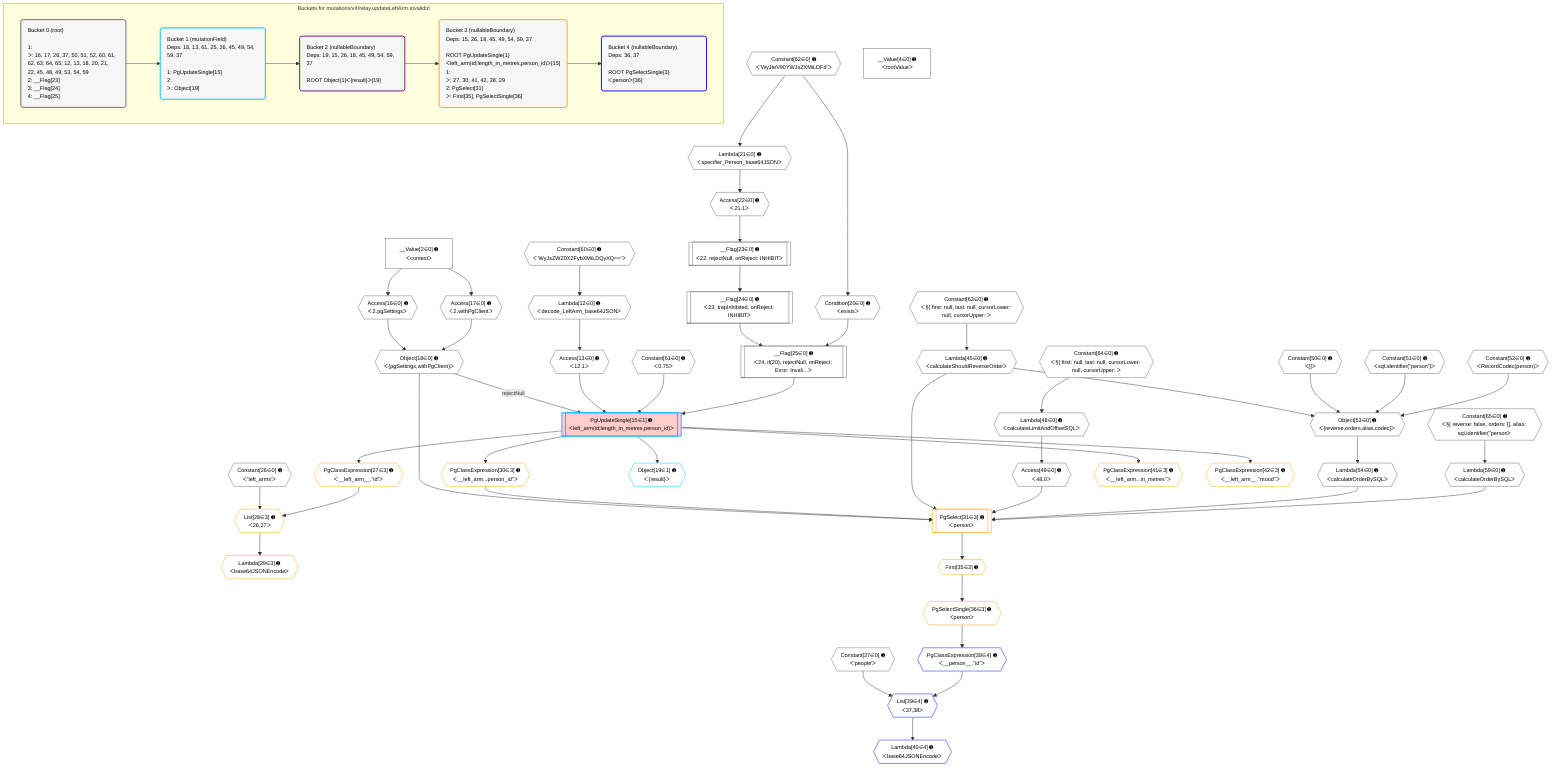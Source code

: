 %%{init: {'themeVariables': { 'fontSize': '12px'}}}%%
graph TD
    classDef path fill:#eee,stroke:#000,color:#000
    classDef plan fill:#fff,stroke-width:1px,color:#000
    classDef itemplan fill:#fff,stroke-width:2px,color:#000
    classDef unbatchedplan fill:#dff,stroke-width:1px,color:#000
    classDef sideeffectplan fill:#fcc,stroke-width:2px,color:#000
    classDef bucket fill:#f6f6f6,color:#000,stroke-width:2px,text-align:left


    %% plan dependencies
    Object53{{"Object[53∈0] ➊<br />ᐸ{reverse,orders,alias,codec}ᐳ"}}:::plan
    Lambda45{{"Lambda[45∈0] ➊<br />ᐸcalculateShouldReverseOrderᐳ"}}:::plan
    Constant50{{"Constant[50∈0] ➊<br />ᐸ[]ᐳ"}}:::plan
    Constant51{{"Constant[51∈0] ➊<br />ᐸsql.identifier(”person”)ᐳ"}}:::plan
    Constant52{{"Constant[52∈0] ➊<br />ᐸRecordCodec(person)ᐳ"}}:::plan
    Lambda45 & Constant50 & Constant51 & Constant52 --> Object53
    Object18{{"Object[18∈0] ➊<br />ᐸ{pgSettings,withPgClient}ᐳ"}}:::plan
    Access16{{"Access[16∈0] ➊<br />ᐸ2.pgSettingsᐳ"}}:::plan
    Access17{{"Access[17∈0] ➊<br />ᐸ2.withPgClientᐳ"}}:::plan
    Access16 & Access17 --> Object18
    __Flag25[["__Flag[25∈0] ➊<br />ᐸ24, if(20), rejectNull, onReject: Error: Invali…ᐳ"]]:::plan
    __Flag24[["__Flag[24∈0] ➊<br />ᐸ23, trapInhibited, onReject: INHIBITᐳ"]]:::plan
    Condition20{{"Condition[20∈0] ➊<br />ᐸexistsᐳ"}}:::plan
    __Flag24 & Condition20 --> __Flag25
    Lambda12{{"Lambda[12∈0] ➊<br />ᐸdecode_LeftArm_base64JSONᐳ"}}:::plan
    Constant60{{"Constant[60∈0] ➊<br />ᐸ'WyJsZWZ0X2FybXMiLDQyXQ=='ᐳ"}}:::plan
    Constant60 --> Lambda12
    Access13{{"Access[13∈0] ➊<br />ᐸ12.1ᐳ"}}:::plan
    Lambda12 --> Access13
    __Value2["__Value[2∈0] ➊<br />ᐸcontextᐳ"]:::plan
    __Value2 --> Access16
    __Value2 --> Access17
    Constant62{{"Constant[62∈0] ➊<br />ᐸ'WyJteV90YWJsZXMiLDFd'ᐳ"}}:::plan
    Constant62 --> Condition20
    Lambda21{{"Lambda[21∈0] ➊<br />ᐸspecifier_Person_base64JSONᐳ"}}:::plan
    Constant62 --> Lambda21
    Access22{{"Access[22∈0] ➊<br />ᐸ21.1ᐳ"}}:::plan
    Lambda21 --> Access22
    __Flag23[["__Flag[23∈0] ➊<br />ᐸ22, rejectNull, onReject: INHIBITᐳ"]]:::plan
    Access22 --> __Flag23
    __Flag23 --> __Flag24
    Constant63{{"Constant[63∈0] ➊<br />ᐸ§{ first: null, last: null, cursorLower: null, cursorUpper: ᐳ"}}:::plan
    Constant63 --> Lambda45
    Lambda48{{"Lambda[48∈0] ➊<br />ᐸcalculateLimitAndOffsetSQLᐳ"}}:::plan
    Constant64{{"Constant[64∈0] ➊<br />ᐸ§{ first: null, last: null, cursorLower: null, cursorUpper: ᐳ"}}:::plan
    Constant64 --> Lambda48
    Access49{{"Access[49∈0] ➊<br />ᐸ48.0ᐳ"}}:::plan
    Lambda48 --> Access49
    Lambda54{{"Lambda[54∈0] ➊<br />ᐸcalculateOrderBySQLᐳ"}}:::plan
    Object53 --> Lambda54
    Lambda59{{"Lambda[59∈0] ➊<br />ᐸcalculateOrderBySQLᐳ"}}:::plan
    Constant65{{"Constant[65∈0] ➊<br />ᐸ§{ reverse: false, orders: [], alias: sql.identifier(”personᐳ"}}:::plan
    Constant65 --> Lambda59
    __Value4["__Value[4∈0] ➊<br />ᐸrootValueᐳ"]:::plan
    Constant26{{"Constant[26∈0] ➊<br />ᐸ'left_arms'ᐳ"}}:::plan
    Constant37{{"Constant[37∈0] ➊<br />ᐸ'people'ᐳ"}}:::plan
    Constant61{{"Constant[61∈0] ➊<br />ᐸ0.75ᐳ"}}:::plan
    PgUpdateSingle15[["PgUpdateSingle[15∈1] ➊<br />ᐸleft_arm(id;length_in_metres,person_id)ᐳ"]]:::sideeffectplan
    Object18 -->|rejectNull| PgUpdateSingle15
    Access13 & Constant61 & __Flag25 --> PgUpdateSingle15
    Object19{{"Object[19∈1] ➊<br />ᐸ{result}ᐳ"}}:::plan
    PgUpdateSingle15 --> Object19
    PgSelect31[["PgSelect[31∈3] ➊<br />ᐸpersonᐳ"]]:::plan
    PgClassExpression30{{"PgClassExpression[30∈3] ➊<br />ᐸ__left_arm...person_id”ᐳ"}}:::plan
    Object18 & PgClassExpression30 & Lambda45 & Access49 & Lambda54 & Lambda59 --> PgSelect31
    List28{{"List[28∈3] ➊<br />ᐸ26,27ᐳ"}}:::plan
    PgClassExpression27{{"PgClassExpression[27∈3] ➊<br />ᐸ__left_arm__.”id”ᐳ"}}:::plan
    Constant26 & PgClassExpression27 --> List28
    PgUpdateSingle15 --> PgClassExpression27
    Lambda29{{"Lambda[29∈3] ➊<br />ᐸbase64JSONEncodeᐳ"}}:::plan
    List28 --> Lambda29
    PgUpdateSingle15 --> PgClassExpression30
    First35{{"First[35∈3] ➊"}}:::plan
    PgSelect31 --> First35
    PgSelectSingle36{{"PgSelectSingle[36∈3] ➊<br />ᐸpersonᐳ"}}:::plan
    First35 --> PgSelectSingle36
    PgClassExpression41{{"PgClassExpression[41∈3] ➊<br />ᐸ__left_arm...in_metres”ᐳ"}}:::plan
    PgUpdateSingle15 --> PgClassExpression41
    PgClassExpression42{{"PgClassExpression[42∈3] ➊<br />ᐸ__left_arm__.”mood”ᐳ"}}:::plan
    PgUpdateSingle15 --> PgClassExpression42
    List39{{"List[39∈4] ➊<br />ᐸ37,38ᐳ"}}:::plan
    PgClassExpression38{{"PgClassExpression[38∈4] ➊<br />ᐸ__person__.”id”ᐳ"}}:::plan
    Constant37 & PgClassExpression38 --> List39
    PgSelectSingle36 --> PgClassExpression38
    Lambda40{{"Lambda[40∈4] ➊<br />ᐸbase64JSONEncodeᐳ"}}:::plan
    List39 --> Lambda40

    %% define steps

    subgraph "Buckets for mutations/v4/relay.updateLeftArm.invalidId"
    Bucket0("Bucket 0 (root)<br /><br />1: <br />ᐳ: 16, 17, 26, 37, 50, 51, 52, 60, 61, 62, 63, 64, 65, 12, 13, 18, 20, 21, 22, 45, 48, 49, 53, 54, 59<br />2: __Flag[23]<br />3: __Flag[24]<br />4: __Flag[25]"):::bucket
    classDef bucket0 stroke:#696969
    class Bucket0,__Value2,__Value4,Lambda12,Access13,Access16,Access17,Object18,Condition20,Lambda21,Access22,__Flag23,__Flag24,__Flag25,Constant26,Constant37,Lambda45,Lambda48,Access49,Constant50,Constant51,Constant52,Object53,Lambda54,Lambda59,Constant60,Constant61,Constant62,Constant63,Constant64,Constant65 bucket0
    Bucket1("Bucket 1 (mutationField)<br />Deps: 18, 13, 61, 25, 26, 45, 49, 54, 59, 37<br /><br />1: PgUpdateSingle[15]<br />2: <br />ᐳ: Object[19]"):::bucket
    classDef bucket1 stroke:#00bfff
    class Bucket1,PgUpdateSingle15,Object19 bucket1
    Bucket2("Bucket 2 (nullableBoundary)<br />Deps: 19, 15, 26, 18, 45, 49, 54, 59, 37<br /><br />ROOT Object{1}ᐸ{result}ᐳ[19]"):::bucket
    classDef bucket2 stroke:#7f007f
    class Bucket2 bucket2
    Bucket3("Bucket 3 (nullableBoundary)<br />Deps: 15, 26, 18, 45, 49, 54, 59, 37<br /><br />ROOT PgUpdateSingle{1}ᐸleft_arm(id;length_in_metres,person_id)ᐳ[15]<br />1: <br />ᐳ: 27, 30, 41, 42, 28, 29<br />2: PgSelect[31]<br />ᐳ: First[35], PgSelectSingle[36]"):::bucket
    classDef bucket3 stroke:#ffa500
    class Bucket3,PgClassExpression27,List28,Lambda29,PgClassExpression30,PgSelect31,First35,PgSelectSingle36,PgClassExpression41,PgClassExpression42 bucket3
    Bucket4("Bucket 4 (nullableBoundary)<br />Deps: 36, 37<br /><br />ROOT PgSelectSingle{3}ᐸpersonᐳ[36]"):::bucket
    classDef bucket4 stroke:#0000ff
    class Bucket4,PgClassExpression38,List39,Lambda40 bucket4
    Bucket0 --> Bucket1
    Bucket1 --> Bucket2
    Bucket2 --> Bucket3
    Bucket3 --> Bucket4
    end